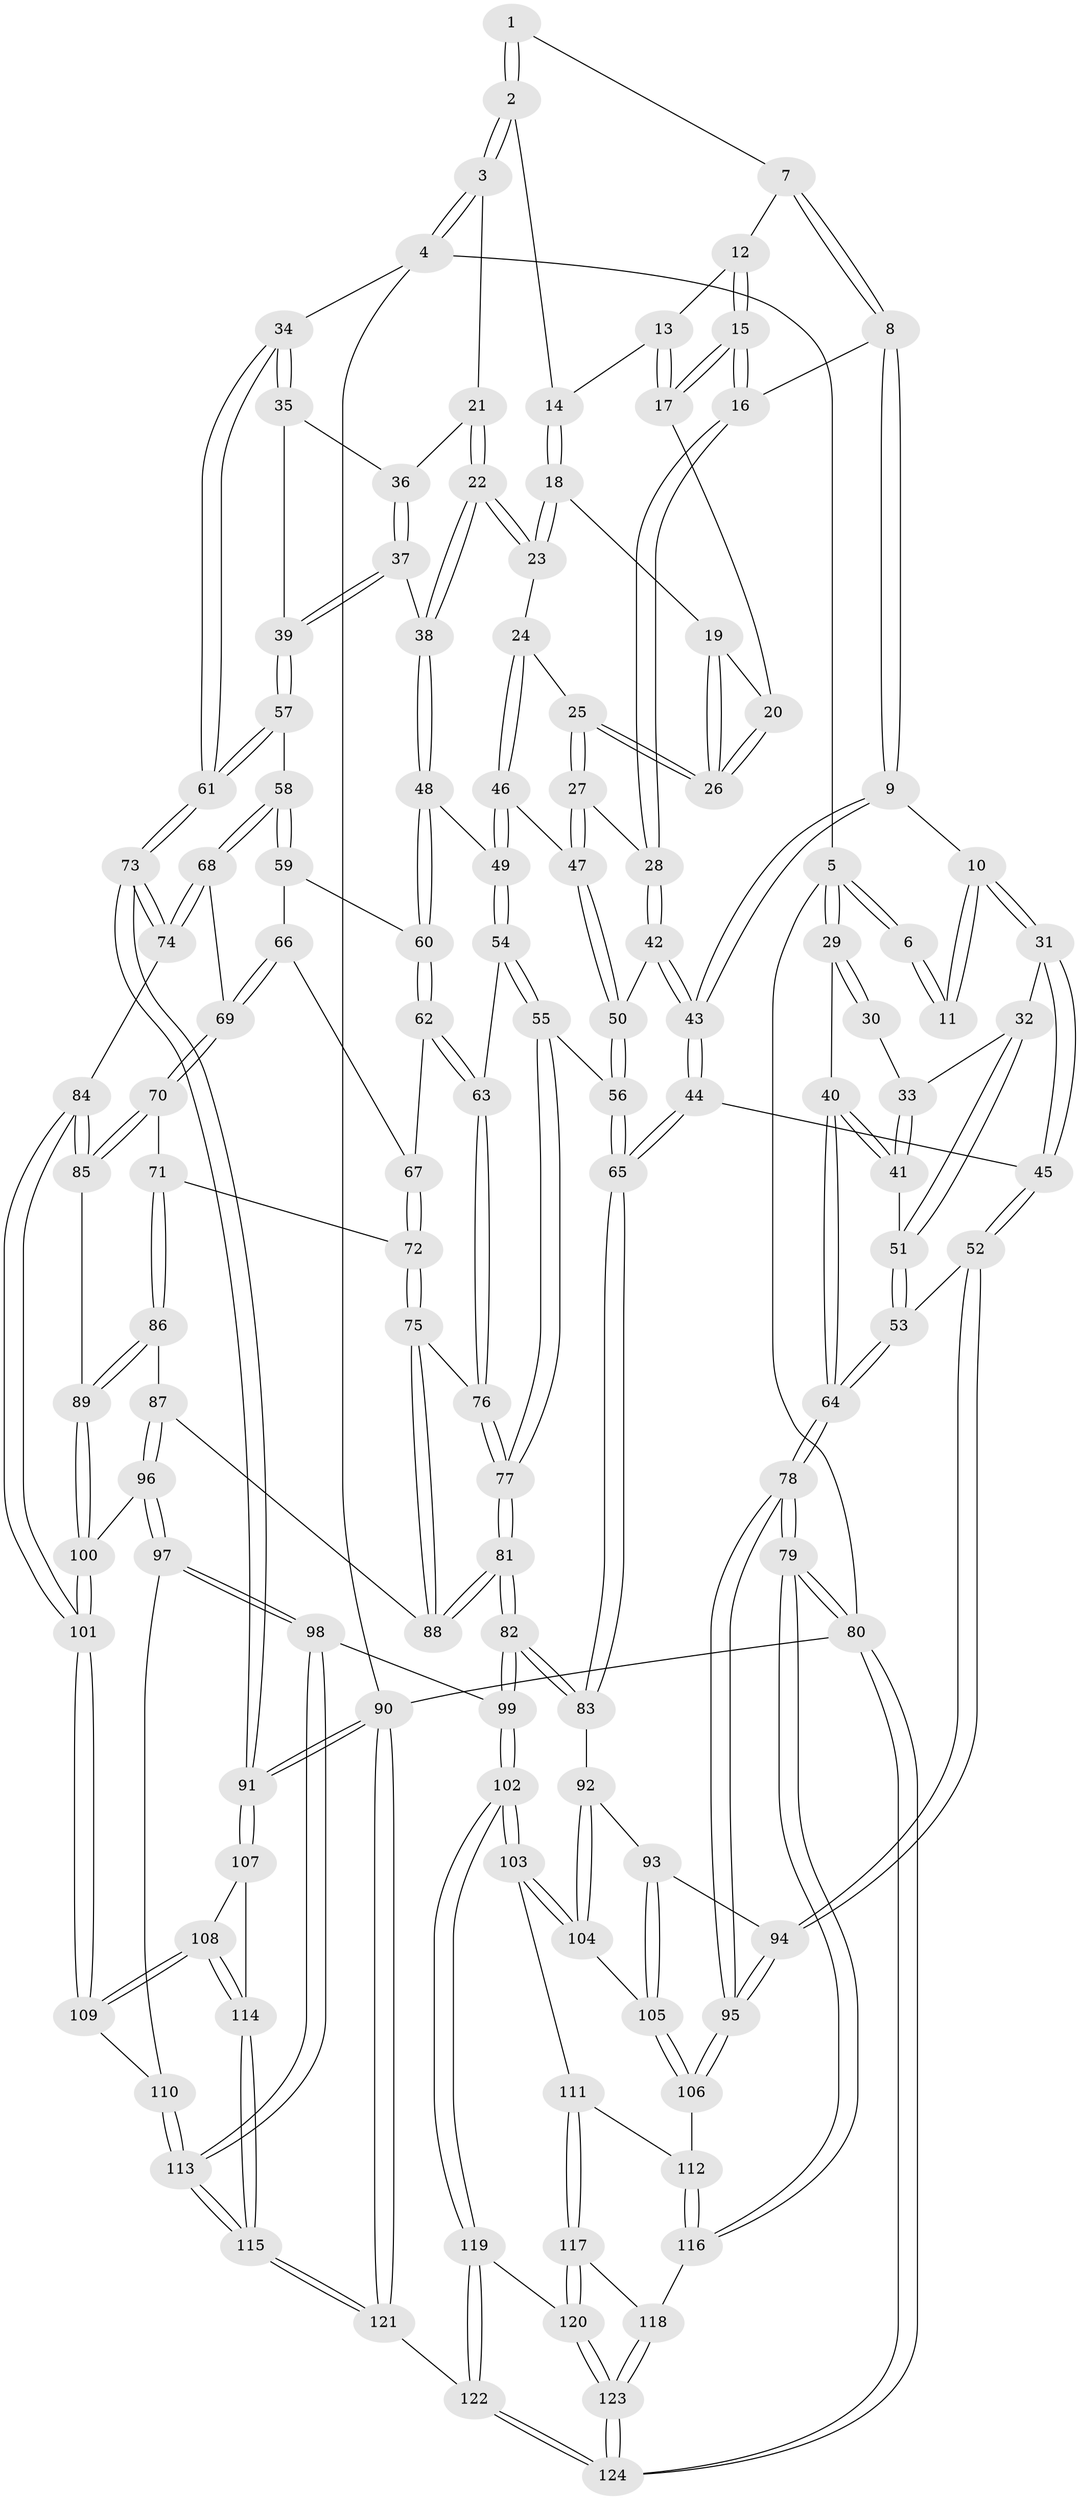 // coarse degree distribution, {4: 0.24324324324324326, 7: 0.02702702702702703, 3: 0.2702702702702703, 1: 0.02702702702702703, 2: 0.08108108108108109, 5: 0.21621621621621623, 6: 0.08108108108108109, 8: 0.02702702702702703, 10: 0.02702702702702703}
// Generated by graph-tools (version 1.1) at 2025/05/03/04/25 22:05:01]
// undirected, 124 vertices, 307 edges
graph export_dot {
graph [start="1"]
  node [color=gray90,style=filled];
  1 [pos="+0.3599008590977412+0"];
  2 [pos="+0.7974174950732855+0"];
  3 [pos="+0.8924431047510862+0"];
  4 [pos="+1+0"];
  5 [pos="+0+0"];
  6 [pos="+0.257592441658646+0"];
  7 [pos="+0.38094393261478227+0"];
  8 [pos="+0.3462808891684917+0.15278979188957956"];
  9 [pos="+0.342090465398279+0.15513846008124765"];
  10 [pos="+0.22956499072551362+0.16082285746299707"];
  11 [pos="+0.16150396319778632+0.0850652651465102"];
  12 [pos="+0.4416493270810932+0"];
  13 [pos="+0.522181293839069+0.06249942200923371"];
  14 [pos="+0.6790528053727639+0"];
  15 [pos="+0.4682254735105183+0.14348820216497415"];
  16 [pos="+0.43834754712023294+0.17174142455644087"];
  17 [pos="+0.5028577482820473+0.1254552822954544"];
  18 [pos="+0.6733812571678508+0.021888276745182823"];
  19 [pos="+0.6103129596886594+0.09456278240553838"];
  20 [pos="+0.5050798850953017+0.12598767350949425"];
  21 [pos="+0.8697251448380292+0.08515164775658733"];
  22 [pos="+0.7835962458664973+0.21238532727327006"];
  23 [pos="+0.6903983756669372+0.1762590998710833"];
  24 [pos="+0.6434643069455144+0.21488113074411522"];
  25 [pos="+0.587136732616649+0.18543748210877278"];
  26 [pos="+0.581164543545309+0.1704386319308288"];
  27 [pos="+0.5182400050141391+0.23378977673235588"];
  28 [pos="+0.46472865465554064+0.21761135411194985"];
  29 [pos="+0+0"];
  30 [pos="+0.11739066119231169+0.09535967918493106"];
  31 [pos="+0.19572630544251735+0.25548559367108065"];
  32 [pos="+0.13667898607186713+0.26428367908923217"];
  33 [pos="+0.06849356349062316+0.19084914270699052"];
  34 [pos="+1+0.19765736307450665"];
  35 [pos="+0.9324002126734479+0.18081497320026285"];
  36 [pos="+0.9138056237385062+0.16002592541657565"];
  37 [pos="+0.8486604863327715+0.2782186144403297"];
  38 [pos="+0.7990009330777748+0.2784475789731382"];
  39 [pos="+0.9406656090165099+0.29582712427996216"];
  40 [pos="+0+0.2662542001904871"];
  41 [pos="+0+0.2692594002136051"];
  42 [pos="+0.45135152570522313+0.26936869616346537"];
  43 [pos="+0.34557195235670257+0.34863730165322504"];
  44 [pos="+0.3012883316397988+0.45827163142904453"];
  45 [pos="+0.2858007351067384+0.4576908411691335"];
  46 [pos="+0.6357503671820651+0.2825660215027165"];
  47 [pos="+0.5536779093829629+0.28145054441908773"];
  48 [pos="+0.7809278737824806+0.3100731696702375"];
  49 [pos="+0.6568006145258579+0.31844152665496805"];
  50 [pos="+0.5078156269353535+0.36121493377856656"];
  51 [pos="+0.06059458889156154+0.31683523980136674"];
  52 [pos="+0.24517368836989262+0.4753320401872946"];
  53 [pos="+0.15033748492739113+0.49308320233874237"];
  54 [pos="+0.6201525205842507+0.41976873637020706"];
  55 [pos="+0.5197460919538237+0.43456798463415824"];
  56 [pos="+0.5056380742840251+0.4328712645841864"];
  57 [pos="+1+0.3592613912856429"];
  58 [pos="+0.8315058584978752+0.42191941045478193"];
  59 [pos="+0.8103940104811221+0.400528255330504"];
  60 [pos="+0.7845590489066829+0.3261214000379785"];
  61 [pos="+1+0.41256217984169213"];
  62 [pos="+0.6670752841206748+0.43866581450806463"];
  63 [pos="+0.6406685209848695+0.43616631415242096"];
  64 [pos="+0+0.6805876092076294"];
  65 [pos="+0.37062285611946444+0.49370047655829064"];
  66 [pos="+0.6997437020578251+0.4421281746118394"];
  67 [pos="+0.6831622494925642+0.44231899583135353"];
  68 [pos="+0.8315667484179468+0.4565727570789895"];
  69 [pos="+0.7885679025895654+0.5122022061954159"];
  70 [pos="+0.7837091044966559+0.5255741598711602"];
  71 [pos="+0.7499330539530833+0.5325131004323442"];
  72 [pos="+0.734708409250864+0.5292716197737927"];
  73 [pos="+1+0.5843633632011963"];
  74 [pos="+1+0.6136724684707716"];
  75 [pos="+0.6760828267926674+0.5406567556597704"];
  76 [pos="+0.6473926225315021+0.4810692814551824"];
  77 [pos="+0.5924371266067663+0.5700231235490446"];
  78 [pos="+0+0.7210359026207152"];
  79 [pos="+0+1"];
  80 [pos="+0+1"];
  81 [pos="+0.597234662642939+0.6083189231175433"];
  82 [pos="+0.49178752955925137+0.6845468215745255"];
  83 [pos="+0.40348876796039373+0.5804165945743006"];
  84 [pos="+0.9492107637941493+0.6446000386857104"];
  85 [pos="+0.8205852871036036+0.6052080480862929"];
  86 [pos="+0.7170836549335653+0.5993511200656744"];
  87 [pos="+0.661827928023125+0.6095828295995491"];
  88 [pos="+0.6574649399729628+0.6065442633934238"];
  89 [pos="+0.7847632897903558+0.6248540420100472"];
  90 [pos="+1+1"];
  91 [pos="+1+1"];
  92 [pos="+0.360392314069717+0.6304641269060525"];
  93 [pos="+0.23581961408436408+0.693336897958485"];
  94 [pos="+0.23449422531568617+0.6923045396335635"];
  95 [pos="+0+0.726635764410854"];
  96 [pos="+0.7123468106360985+0.7241380114141042"];
  97 [pos="+0.6987583922053792+0.747864105787543"];
  98 [pos="+0.5989436582070564+0.8099112970145365"];
  99 [pos="+0.5042388808890625+0.7691879415822174"];
  100 [pos="+0.7303552366529801+0.7149557693854187"];
  101 [pos="+0.8870508186259503+0.7324715661621374"];
  102 [pos="+0.4536721850117495+0.8108159829776105"];
  103 [pos="+0.3842517190935637+0.7973615794433686"];
  104 [pos="+0.2921757957103713+0.7539486384036024"];
  105 [pos="+0.2774346540745837+0.7547970677486585"];
  106 [pos="+0.23364324916302692+0.8062621211440939"];
  107 [pos="+1+0.9200161049153486"];
  108 [pos="+0.9008713081793979+0.8539108119404843"];
  109 [pos="+0.8746382197328496+0.8042630221841507"];
  110 [pos="+0.7914462379609059+0.8214803956177232"];
  111 [pos="+0.27218727123358843+0.8652716556592606"];
  112 [pos="+0.24079627155874353+0.8387964945667984"];
  113 [pos="+0.6964650388510611+1"];
  114 [pos="+0.7791336367294825+1"];
  115 [pos="+0.704340753175119+1"];
  116 [pos="+0.13412677920015315+0.9544652305681323"];
  117 [pos="+0.2850159783885158+0.8929389939259882"];
  118 [pos="+0.2587118836844732+0.9440065824055188"];
  119 [pos="+0.4355710030848867+0.8632176185133201"];
  120 [pos="+0.3940762586590718+0.9139831365093218"];
  121 [pos="+0.6852875483462106+1"];
  122 [pos="+0.6549749502561328+1"];
  123 [pos="+0.35911004611183034+1"];
  124 [pos="+0.37345825712030073+1"];
  1 -- 2;
  1 -- 2;
  1 -- 7;
  2 -- 3;
  2 -- 3;
  2 -- 14;
  3 -- 4;
  3 -- 4;
  3 -- 21;
  4 -- 5;
  4 -- 34;
  4 -- 90;
  5 -- 6;
  5 -- 6;
  5 -- 29;
  5 -- 29;
  5 -- 80;
  6 -- 11;
  6 -- 11;
  7 -- 8;
  7 -- 8;
  7 -- 12;
  8 -- 9;
  8 -- 9;
  8 -- 16;
  9 -- 10;
  9 -- 43;
  9 -- 43;
  10 -- 11;
  10 -- 11;
  10 -- 31;
  10 -- 31;
  12 -- 13;
  12 -- 15;
  12 -- 15;
  13 -- 14;
  13 -- 17;
  13 -- 17;
  14 -- 18;
  14 -- 18;
  15 -- 16;
  15 -- 16;
  15 -- 17;
  15 -- 17;
  16 -- 28;
  16 -- 28;
  17 -- 20;
  18 -- 19;
  18 -- 23;
  18 -- 23;
  19 -- 20;
  19 -- 26;
  19 -- 26;
  20 -- 26;
  20 -- 26;
  21 -- 22;
  21 -- 22;
  21 -- 36;
  22 -- 23;
  22 -- 23;
  22 -- 38;
  22 -- 38;
  23 -- 24;
  24 -- 25;
  24 -- 46;
  24 -- 46;
  25 -- 26;
  25 -- 26;
  25 -- 27;
  25 -- 27;
  27 -- 28;
  27 -- 47;
  27 -- 47;
  28 -- 42;
  28 -- 42;
  29 -- 30;
  29 -- 30;
  29 -- 40;
  30 -- 33;
  31 -- 32;
  31 -- 45;
  31 -- 45;
  32 -- 33;
  32 -- 51;
  32 -- 51;
  33 -- 41;
  33 -- 41;
  34 -- 35;
  34 -- 35;
  34 -- 61;
  34 -- 61;
  35 -- 36;
  35 -- 39;
  36 -- 37;
  36 -- 37;
  37 -- 38;
  37 -- 39;
  37 -- 39;
  38 -- 48;
  38 -- 48;
  39 -- 57;
  39 -- 57;
  40 -- 41;
  40 -- 41;
  40 -- 64;
  40 -- 64;
  41 -- 51;
  42 -- 43;
  42 -- 43;
  42 -- 50;
  43 -- 44;
  43 -- 44;
  44 -- 45;
  44 -- 65;
  44 -- 65;
  45 -- 52;
  45 -- 52;
  46 -- 47;
  46 -- 49;
  46 -- 49;
  47 -- 50;
  47 -- 50;
  48 -- 49;
  48 -- 60;
  48 -- 60;
  49 -- 54;
  49 -- 54;
  50 -- 56;
  50 -- 56;
  51 -- 53;
  51 -- 53;
  52 -- 53;
  52 -- 94;
  52 -- 94;
  53 -- 64;
  53 -- 64;
  54 -- 55;
  54 -- 55;
  54 -- 63;
  55 -- 56;
  55 -- 77;
  55 -- 77;
  56 -- 65;
  56 -- 65;
  57 -- 58;
  57 -- 61;
  57 -- 61;
  58 -- 59;
  58 -- 59;
  58 -- 68;
  58 -- 68;
  59 -- 60;
  59 -- 66;
  60 -- 62;
  60 -- 62;
  61 -- 73;
  61 -- 73;
  62 -- 63;
  62 -- 63;
  62 -- 67;
  63 -- 76;
  63 -- 76;
  64 -- 78;
  64 -- 78;
  65 -- 83;
  65 -- 83;
  66 -- 67;
  66 -- 69;
  66 -- 69;
  67 -- 72;
  67 -- 72;
  68 -- 69;
  68 -- 74;
  68 -- 74;
  69 -- 70;
  69 -- 70;
  70 -- 71;
  70 -- 85;
  70 -- 85;
  71 -- 72;
  71 -- 86;
  71 -- 86;
  72 -- 75;
  72 -- 75;
  73 -- 74;
  73 -- 74;
  73 -- 91;
  73 -- 91;
  74 -- 84;
  75 -- 76;
  75 -- 88;
  75 -- 88;
  76 -- 77;
  76 -- 77;
  77 -- 81;
  77 -- 81;
  78 -- 79;
  78 -- 79;
  78 -- 95;
  78 -- 95;
  79 -- 80;
  79 -- 80;
  79 -- 116;
  79 -- 116;
  80 -- 124;
  80 -- 124;
  80 -- 90;
  81 -- 82;
  81 -- 82;
  81 -- 88;
  81 -- 88;
  82 -- 83;
  82 -- 83;
  82 -- 99;
  82 -- 99;
  83 -- 92;
  84 -- 85;
  84 -- 85;
  84 -- 101;
  84 -- 101;
  85 -- 89;
  86 -- 87;
  86 -- 89;
  86 -- 89;
  87 -- 88;
  87 -- 96;
  87 -- 96;
  89 -- 100;
  89 -- 100;
  90 -- 91;
  90 -- 91;
  90 -- 121;
  90 -- 121;
  91 -- 107;
  91 -- 107;
  92 -- 93;
  92 -- 104;
  92 -- 104;
  93 -- 94;
  93 -- 105;
  93 -- 105;
  94 -- 95;
  94 -- 95;
  95 -- 106;
  95 -- 106;
  96 -- 97;
  96 -- 97;
  96 -- 100;
  97 -- 98;
  97 -- 98;
  97 -- 110;
  98 -- 99;
  98 -- 113;
  98 -- 113;
  99 -- 102;
  99 -- 102;
  100 -- 101;
  100 -- 101;
  101 -- 109;
  101 -- 109;
  102 -- 103;
  102 -- 103;
  102 -- 119;
  102 -- 119;
  103 -- 104;
  103 -- 104;
  103 -- 111;
  104 -- 105;
  105 -- 106;
  105 -- 106;
  106 -- 112;
  107 -- 108;
  107 -- 114;
  108 -- 109;
  108 -- 109;
  108 -- 114;
  108 -- 114;
  109 -- 110;
  110 -- 113;
  110 -- 113;
  111 -- 112;
  111 -- 117;
  111 -- 117;
  112 -- 116;
  112 -- 116;
  113 -- 115;
  113 -- 115;
  114 -- 115;
  114 -- 115;
  115 -- 121;
  115 -- 121;
  116 -- 118;
  117 -- 118;
  117 -- 120;
  117 -- 120;
  118 -- 123;
  118 -- 123;
  119 -- 120;
  119 -- 122;
  119 -- 122;
  120 -- 123;
  120 -- 123;
  121 -- 122;
  122 -- 124;
  122 -- 124;
  123 -- 124;
  123 -- 124;
}
